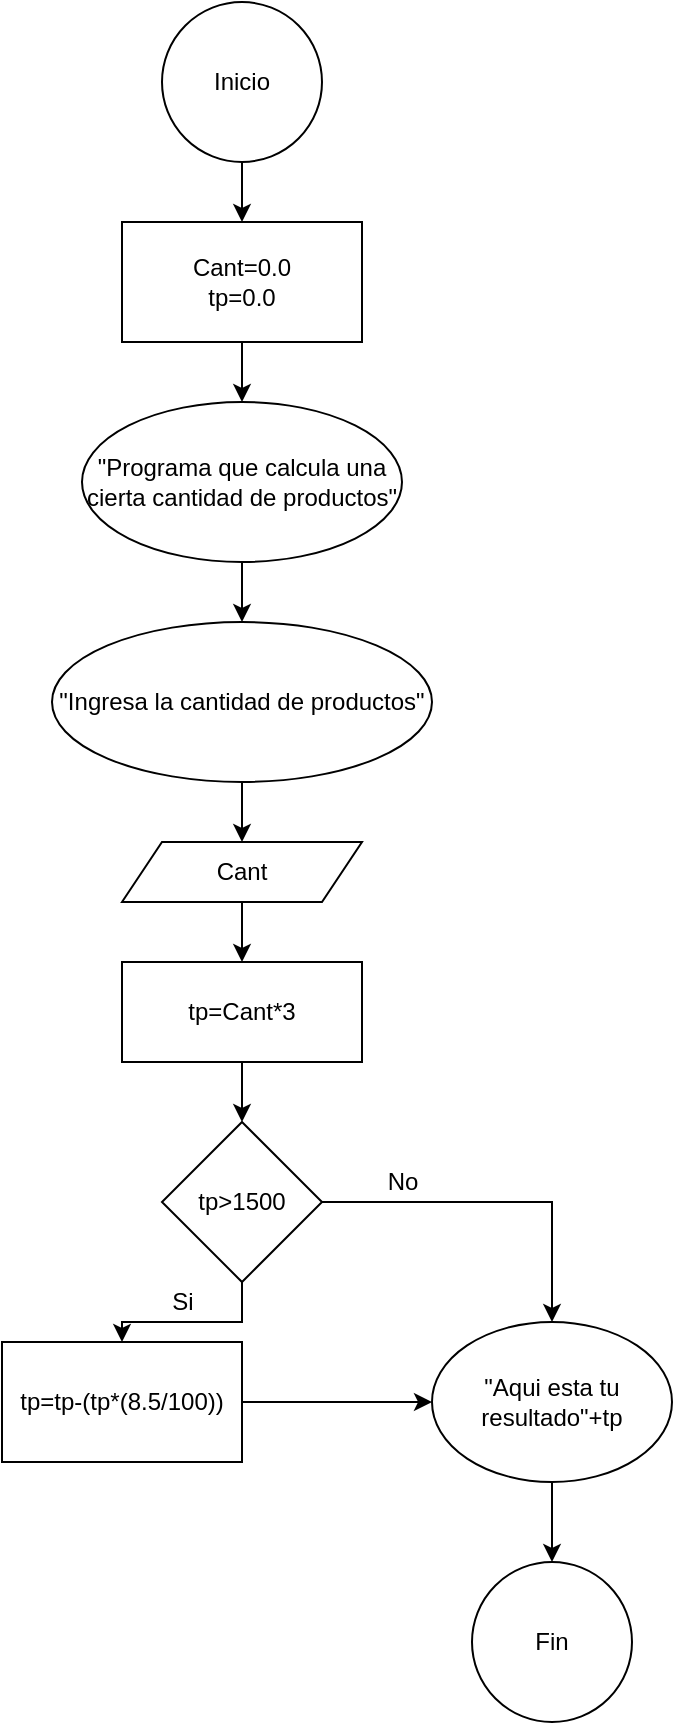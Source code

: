 <mxfile version="13.8.8" type="github">
  <diagram id="cCxTltGgbdT63aZ0QY4t" name="Page-1">
    <mxGraphModel dx="1780" dy="770" grid="1" gridSize="10" guides="1" tooltips="1" connect="1" arrows="1" fold="1" page="1" pageScale="1" pageWidth="827" pageHeight="1169" math="0" shadow="0">
      <root>
        <mxCell id="0" />
        <mxCell id="1" parent="0" />
        <mxCell id="t6vhpmNbI5Wrl3wtF_EN-1" value="Inicio" style="ellipse;whiteSpace=wrap;html=1;aspect=fixed;" vertex="1" parent="1">
          <mxGeometry x="370" width="80" height="80" as="geometry" />
        </mxCell>
        <mxCell id="t6vhpmNbI5Wrl3wtF_EN-2" value="" style="endArrow=classic;html=1;exitX=0.5;exitY=1;exitDx=0;exitDy=0;entryX=0.5;entryY=0;entryDx=0;entryDy=0;" edge="1" parent="1" source="t6vhpmNbI5Wrl3wtF_EN-1" target="t6vhpmNbI5Wrl3wtF_EN-3">
          <mxGeometry width="50" height="50" relative="1" as="geometry">
            <mxPoint x="590" y="230" as="sourcePoint" />
            <mxPoint x="410" y="110" as="targetPoint" />
          </mxGeometry>
        </mxCell>
        <mxCell id="t6vhpmNbI5Wrl3wtF_EN-3" value="Cant=0.0&lt;br&gt;tp=0.0" style="rounded=0;whiteSpace=wrap;html=1;" vertex="1" parent="1">
          <mxGeometry x="350" y="110" width="120" height="60" as="geometry" />
        </mxCell>
        <mxCell id="t6vhpmNbI5Wrl3wtF_EN-4" value="" style="endArrow=classic;html=1;exitX=0.5;exitY=1;exitDx=0;exitDy=0;" edge="1" parent="1" source="t6vhpmNbI5Wrl3wtF_EN-3" target="t6vhpmNbI5Wrl3wtF_EN-6">
          <mxGeometry width="50" height="50" relative="1" as="geometry">
            <mxPoint x="590" y="210" as="sourcePoint" />
            <mxPoint x="640" y="160" as="targetPoint" />
          </mxGeometry>
        </mxCell>
        <mxCell id="t6vhpmNbI5Wrl3wtF_EN-5" style="edgeStyle=orthogonalEdgeStyle;rounded=0;orthogonalLoop=1;jettySize=auto;html=1;entryX=0.5;entryY=0;entryDx=0;entryDy=0;" edge="1" parent="1" source="t6vhpmNbI5Wrl3wtF_EN-6" target="t6vhpmNbI5Wrl3wtF_EN-8">
          <mxGeometry relative="1" as="geometry">
            <mxPoint x="410" y="310" as="targetPoint" />
          </mxGeometry>
        </mxCell>
        <mxCell id="t6vhpmNbI5Wrl3wtF_EN-6" value="&quot;Programa que calcula una cierta cantidad de productos&quot;" style="ellipse;whiteSpace=wrap;html=1;" vertex="1" parent="1">
          <mxGeometry x="330" y="200" width="160" height="80" as="geometry" />
        </mxCell>
        <mxCell id="t6vhpmNbI5Wrl3wtF_EN-7" style="edgeStyle=orthogonalEdgeStyle;rounded=0;orthogonalLoop=1;jettySize=auto;html=1;" edge="1" parent="1" source="t6vhpmNbI5Wrl3wtF_EN-8" target="t6vhpmNbI5Wrl3wtF_EN-10">
          <mxGeometry relative="1" as="geometry" />
        </mxCell>
        <mxCell id="t6vhpmNbI5Wrl3wtF_EN-8" value="&quot;Ingresa la cantidad de productos&quot;" style="ellipse;whiteSpace=wrap;html=1;" vertex="1" parent="1">
          <mxGeometry x="315" y="310" width="190" height="80" as="geometry" />
        </mxCell>
        <mxCell id="t6vhpmNbI5Wrl3wtF_EN-29" style="edgeStyle=orthogonalEdgeStyle;rounded=0;orthogonalLoop=1;jettySize=auto;html=1;exitX=0.5;exitY=1;exitDx=0;exitDy=0;entryX=0.5;entryY=1;entryDx=0;entryDy=0;" edge="1" parent="1" source="t6vhpmNbI5Wrl3wtF_EN-10" target="t6vhpmNbI5Wrl3wtF_EN-28">
          <mxGeometry relative="1" as="geometry" />
        </mxCell>
        <mxCell id="t6vhpmNbI5Wrl3wtF_EN-10" value="Cant" style="shape=parallelogram;perimeter=parallelogramPerimeter;whiteSpace=wrap;html=1;fixedSize=1;" vertex="1" parent="1">
          <mxGeometry x="350" y="420" width="120" height="30" as="geometry" />
        </mxCell>
        <mxCell id="t6vhpmNbI5Wrl3wtF_EN-15" style="edgeStyle=orthogonalEdgeStyle;rounded=0;orthogonalLoop=1;jettySize=auto;html=1;entryX=0.5;entryY=0;entryDx=0;entryDy=0;" edge="1" parent="1" source="t6vhpmNbI5Wrl3wtF_EN-17" target="t6vhpmNbI5Wrl3wtF_EN-31">
          <mxGeometry relative="1" as="geometry">
            <mxPoint x="540" y="670" as="targetPoint" />
          </mxGeometry>
        </mxCell>
        <mxCell id="t6vhpmNbI5Wrl3wtF_EN-16" style="edgeStyle=orthogonalEdgeStyle;rounded=0;orthogonalLoop=1;jettySize=auto;html=1;exitX=0.5;exitY=1;exitDx=0;exitDy=0;entryX=0.5;entryY=0;entryDx=0;entryDy=0;" edge="1" parent="1" source="t6vhpmNbI5Wrl3wtF_EN-17" target="t6vhpmNbI5Wrl3wtF_EN-24">
          <mxGeometry relative="1" as="geometry" />
        </mxCell>
        <mxCell id="t6vhpmNbI5Wrl3wtF_EN-17" value="tp&amp;gt;1500" style="rhombus;whiteSpace=wrap;html=1;" vertex="1" parent="1">
          <mxGeometry x="370" y="560" width="80" height="80" as="geometry" />
        </mxCell>
        <mxCell id="t6vhpmNbI5Wrl3wtF_EN-21" value="Si" style="text;html=1;align=center;verticalAlign=middle;resizable=0;points=[];autosize=1;" vertex="1" parent="1">
          <mxGeometry x="365" y="640" width="30" height="20" as="geometry" />
        </mxCell>
        <mxCell id="t6vhpmNbI5Wrl3wtF_EN-22" value="No" style="text;html=1;align=center;verticalAlign=middle;resizable=0;points=[];autosize=1;" vertex="1" parent="1">
          <mxGeometry x="475" y="580" width="30" height="20" as="geometry" />
        </mxCell>
        <mxCell id="t6vhpmNbI5Wrl3wtF_EN-32" style="edgeStyle=orthogonalEdgeStyle;rounded=0;orthogonalLoop=1;jettySize=auto;html=1;entryX=0;entryY=0.5;entryDx=0;entryDy=0;" edge="1" parent="1" source="t6vhpmNbI5Wrl3wtF_EN-24" target="t6vhpmNbI5Wrl3wtF_EN-31">
          <mxGeometry relative="1" as="geometry" />
        </mxCell>
        <mxCell id="t6vhpmNbI5Wrl3wtF_EN-24" value="tp=tp-(tp*(8.5/100))" style="whiteSpace=wrap;html=1;" vertex="1" parent="1">
          <mxGeometry x="290" y="670" width="120" height="60" as="geometry" />
        </mxCell>
        <mxCell id="t6vhpmNbI5Wrl3wtF_EN-25" value="Fin" style="ellipse;whiteSpace=wrap;html=1;aspect=fixed;" vertex="1" parent="1">
          <mxGeometry x="525" y="780" width="80" height="80" as="geometry" />
        </mxCell>
        <mxCell id="t6vhpmNbI5Wrl3wtF_EN-30" style="edgeStyle=orthogonalEdgeStyle;rounded=0;orthogonalLoop=1;jettySize=auto;html=1;" edge="1" parent="1" source="t6vhpmNbI5Wrl3wtF_EN-28" target="t6vhpmNbI5Wrl3wtF_EN-17">
          <mxGeometry relative="1" as="geometry" />
        </mxCell>
        <mxCell id="t6vhpmNbI5Wrl3wtF_EN-28" value="tp=Cant*3" style="rounded=0;whiteSpace=wrap;html=1;direction=west;" vertex="1" parent="1">
          <mxGeometry x="350" y="480" width="120" height="50" as="geometry" />
        </mxCell>
        <mxCell id="t6vhpmNbI5Wrl3wtF_EN-33" style="edgeStyle=orthogonalEdgeStyle;rounded=0;orthogonalLoop=1;jettySize=auto;html=1;entryX=0.5;entryY=0;entryDx=0;entryDy=0;" edge="1" parent="1" source="t6vhpmNbI5Wrl3wtF_EN-31" target="t6vhpmNbI5Wrl3wtF_EN-25">
          <mxGeometry relative="1" as="geometry" />
        </mxCell>
        <mxCell id="t6vhpmNbI5Wrl3wtF_EN-31" value="&quot;Aqui esta tu resultado&quot;+tp" style="ellipse;whiteSpace=wrap;html=1;" vertex="1" parent="1">
          <mxGeometry x="505" y="660" width="120" height="80" as="geometry" />
        </mxCell>
      </root>
    </mxGraphModel>
  </diagram>
</mxfile>
